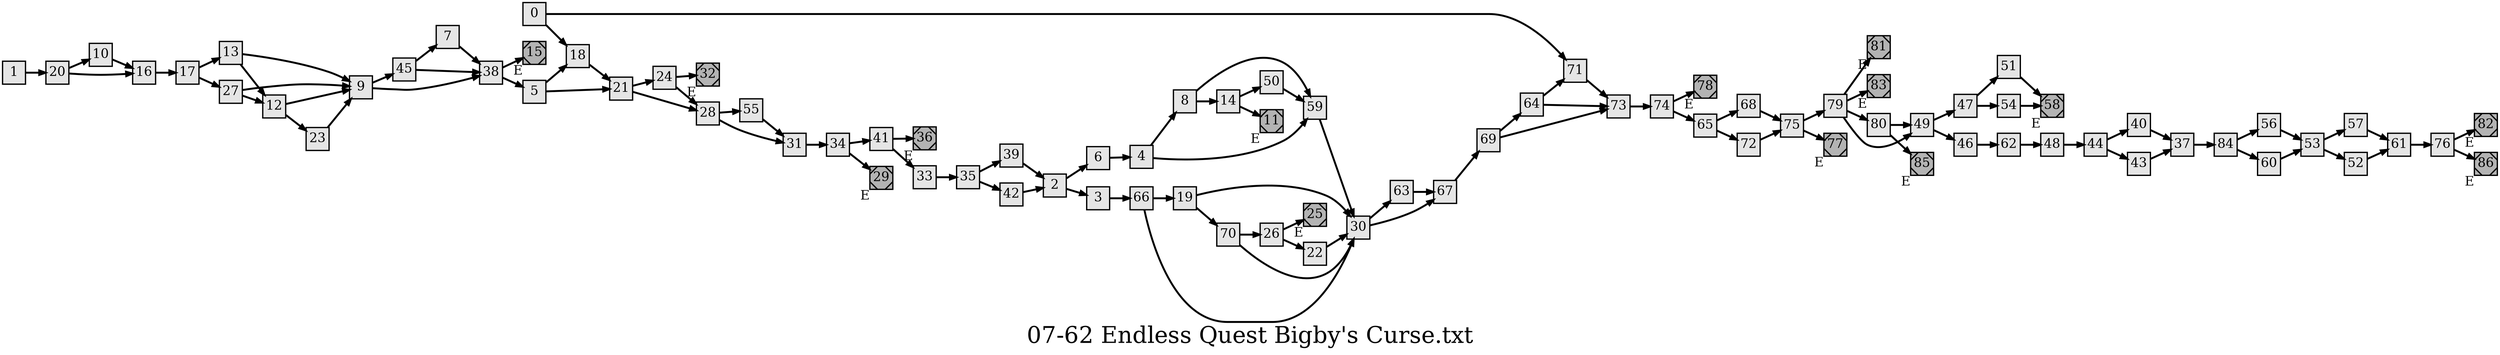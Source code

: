 digraph g{
  graph [ label="07-62 Endless Quest Bigby's Curse.txt" rankdir=LR, ordering=out, fontsize=36, nodesep="0.35", ranksep="0.45"];
  node  [shape=rect, penwidth=2, fontsize=20, style=filled, fillcolor=grey90, margin="0,0", labelfloat=true, regular=true, fixedsize=true];
  edge  [labelfloat=true, penwidth=3, fontsize=12];

  0 -> 71;
  0 -> 18;
  1 -> 20;
  2 -> 6;
  2 -> 3;
  3 -> 66;
  4 -> 8;
  4 -> 59;
  5 -> 18;
  5 -> 21;
  6 -> 4;
  7 -> 38;
  8 -> 59;
  8 -> 14;
  9 -> 45;
  9 -> 38;
  10 -> 16;
  11	[ xlabel="E", shape=Msquare, fontsize=20, fillcolor=grey70 ];
  12 -> 9;
  12 -> 23;
  13 -> 9;
  13 -> 12;
  14 -> 50;
  14 -> 11;
  15	[ xlabel="E", shape=Msquare, fontsize=20, fillcolor=grey70 ];
  16 -> 17;
  17 -> 13;
  17 -> 27;
  18 -> 21;
  19 -> 30;
  19 -> 70;
  20 -> 10;
  20 -> 16;
  21 -> 24;
  21 -> 28;
  22 -> 30;
  23 -> 9;
  24 -> 32;
  24 -> 28;
  25	[ xlabel="E", shape=Msquare, fontsize=20, fillcolor=grey70 ];
  26 -> 22;
  26 -> 25;
  27 -> 9;
  27 -> 12;
  28 -> 55;
  28 -> 31;
  29	[ xlabel="E", shape=Msquare, fontsize=20, fillcolor=grey70 ];
  30 -> 63;
  30 -> 67;
  31 -> 34;
  32	[ xlabel="E", shape=Msquare, fontsize=20, fillcolor=grey70 ];
  33 -> 35;
  34 -> 41;
  34 -> 29;
  35 -> 39;
  35 -> 42;
  36	[ xlabel="E", shape=Msquare, fontsize=20, fillcolor=grey70 ];
  37 -> 84;
  38 -> 15;
  38 -> 5;
  39 -> 2;
  40 -> 37;
  41 -> 36;
  41 -> 33;
  42 -> 2;
  43 -> 37;
  44 -> 40;
  44 -> 43;
  45 -> 7;
  45 -> 38;
  46 -> 62;
  47 -> 51;
  47 -> 54;
  48 -> 44;
  49 -> 47;
  49 -> 46;
  50 -> 59;
  51 -> 58;
  52 -> 61;
  53 -> 57;
  53 -> 52;
  54 -> 58;
  55 -> 31;
  56 -> 53;
  57 -> 61;
  58	[ xlabel="E", shape=Msquare, fontsize=20, fillcolor=grey70 ];
  59 -> 30;
  60 -> 53;
  61 -> 76;
  62 -> 48;
  63 -> 67;
  64 -> 71;
  64 -> 73;
  65 -> 68;
  65 -> 72;
  66 -> 19;
  66 -> 30;
  67 -> 69;
  68 -> 75;
  69 -> 64;
  69 -> 73;
  70 -> 26;
  70 -> 30;
  71 -> 73;
  72 -> 75;
  73 -> 74;
  74 -> 78;
  74 -> 65;
  75 -> 79;
  75 -> 77;
  76 -> 82;
  76 -> 86;
  77	[ xlabel="E", shape=Msquare, fontsize=20, fillcolor=grey70 ];
  78	[ xlabel="E", shape=Msquare, fontsize=20, fillcolor=grey70 ];
  79 -> 81;
  79 -> 83;
  79 -> 80;
  79 -> 49;
  80 -> 49;
  80 -> 85;
  81	[ xlabel="E", shape=Msquare, fontsize=20, fillcolor=grey70 ];
  82	[ xlabel="E", shape=Msquare, fontsize=20, fillcolor=grey70 ];
  83	[ xlabel="E", shape=Msquare, fontsize=20, fillcolor=grey70 ];
  84 -> 56;
  84 -> 60;
  85	[ xlabel="E", shape=Msquare, fontsize=20, fillcolor=grey70 ];
  86	[ xlabel="E", shape=Msquare, fontsize=20, fillcolor=grey70 ];
}

